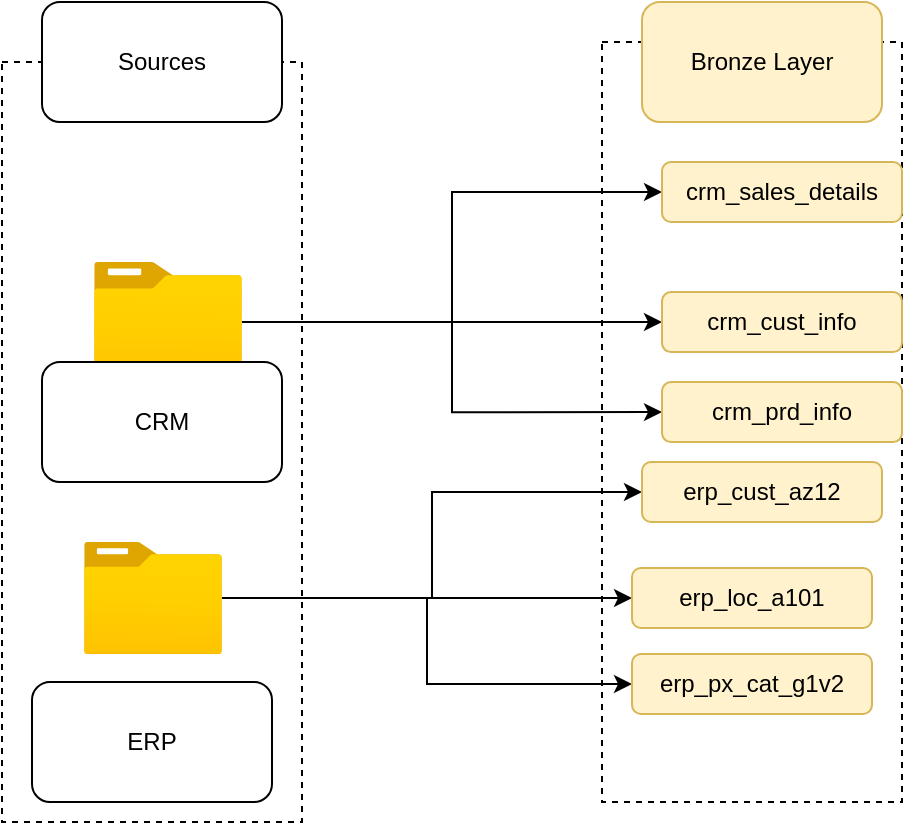 <mxfile version="28.0.6">
  <diagram name="Page-1" id="9pCMnSpn_joSqH9jM9u9">
    <mxGraphModel dx="986" dy="599" grid="1" gridSize="10" guides="1" tooltips="1" connect="1" arrows="1" fold="1" page="1" pageScale="1" pageWidth="1000" pageHeight="1100" math="0" shadow="0">
      <root>
        <mxCell id="0" />
        <mxCell id="1" parent="0" />
        <mxCell id="1Q3tL_6kQAtrnvh1YiXg-2" value="" style="rounded=0;whiteSpace=wrap;html=1;dashed=1;fillColor=none;" vertex="1" parent="1">
          <mxGeometry x="90" y="130" width="150" height="380" as="geometry" />
        </mxCell>
        <mxCell id="1Q3tL_6kQAtrnvh1YiXg-3" value="Sources" style="rounded=1;whiteSpace=wrap;html=1;" vertex="1" parent="1">
          <mxGeometry x="110" y="100" width="120" height="60" as="geometry" />
        </mxCell>
        <mxCell id="1Q3tL_6kQAtrnvh1YiXg-13" style="edgeStyle=orthogonalEdgeStyle;rounded=0;orthogonalLoop=1;jettySize=auto;html=1;entryX=0;entryY=0.5;entryDx=0;entryDy=0;" edge="1" parent="1" source="1Q3tL_6kQAtrnvh1YiXg-4" target="1Q3tL_6kQAtrnvh1YiXg-10">
          <mxGeometry relative="1" as="geometry" />
        </mxCell>
        <mxCell id="1Q3tL_6kQAtrnvh1YiXg-14" style="edgeStyle=orthogonalEdgeStyle;rounded=0;orthogonalLoop=1;jettySize=auto;html=1;" edge="1" parent="1" source="1Q3tL_6kQAtrnvh1YiXg-4" target="1Q3tL_6kQAtrnvh1YiXg-11">
          <mxGeometry relative="1" as="geometry" />
        </mxCell>
        <mxCell id="1Q3tL_6kQAtrnvh1YiXg-15" style="edgeStyle=orthogonalEdgeStyle;rounded=0;orthogonalLoop=1;jettySize=auto;html=1;entryX=0;entryY=0.5;entryDx=0;entryDy=0;" edge="1" parent="1" source="1Q3tL_6kQAtrnvh1YiXg-4" target="1Q3tL_6kQAtrnvh1YiXg-12">
          <mxGeometry relative="1" as="geometry" />
        </mxCell>
        <mxCell id="1Q3tL_6kQAtrnvh1YiXg-4" value="" style="image;aspect=fixed;html=1;points=[];align=center;fontSize=12;image=img/lib/azure2/general/Folder_Blank.svg;" vertex="1" parent="1">
          <mxGeometry x="136" y="230" width="74" height="60.06" as="geometry" />
        </mxCell>
        <mxCell id="1Q3tL_6kQAtrnvh1YiXg-19" style="edgeStyle=orthogonalEdgeStyle;rounded=0;orthogonalLoop=1;jettySize=auto;html=1;entryX=0;entryY=0.5;entryDx=0;entryDy=0;" edge="1" parent="1" source="1Q3tL_6kQAtrnvh1YiXg-5" target="1Q3tL_6kQAtrnvh1YiXg-16">
          <mxGeometry relative="1" as="geometry" />
        </mxCell>
        <mxCell id="1Q3tL_6kQAtrnvh1YiXg-20" style="edgeStyle=orthogonalEdgeStyle;rounded=0;orthogonalLoop=1;jettySize=auto;html=1;entryX=0;entryY=0.5;entryDx=0;entryDy=0;" edge="1" parent="1" source="1Q3tL_6kQAtrnvh1YiXg-5" target="1Q3tL_6kQAtrnvh1YiXg-17">
          <mxGeometry relative="1" as="geometry" />
        </mxCell>
        <mxCell id="1Q3tL_6kQAtrnvh1YiXg-21" style="edgeStyle=orthogonalEdgeStyle;rounded=0;orthogonalLoop=1;jettySize=auto;html=1;entryX=0;entryY=0.5;entryDx=0;entryDy=0;" edge="1" parent="1" source="1Q3tL_6kQAtrnvh1YiXg-5" target="1Q3tL_6kQAtrnvh1YiXg-18">
          <mxGeometry relative="1" as="geometry" />
        </mxCell>
        <mxCell id="1Q3tL_6kQAtrnvh1YiXg-5" value="" style="image;aspect=fixed;html=1;points=[];align=center;fontSize=12;image=img/lib/azure2/general/Folder_Blank.svg;" vertex="1" parent="1">
          <mxGeometry x="131" y="370" width="69" height="56.0" as="geometry" />
        </mxCell>
        <mxCell id="1Q3tL_6kQAtrnvh1YiXg-6" value="CRM" style="rounded=1;whiteSpace=wrap;html=1;" vertex="1" parent="1">
          <mxGeometry x="110" y="280" width="120" height="60" as="geometry" />
        </mxCell>
        <mxCell id="1Q3tL_6kQAtrnvh1YiXg-7" value="ERP" style="rounded=1;whiteSpace=wrap;html=1;" vertex="1" parent="1">
          <mxGeometry x="105" y="440" width="120" height="60" as="geometry" />
        </mxCell>
        <mxCell id="1Q3tL_6kQAtrnvh1YiXg-8" value="" style="rounded=0;whiteSpace=wrap;html=1;dashed=1;fillColor=none;" vertex="1" parent="1">
          <mxGeometry x="390" y="120" width="150" height="380" as="geometry" />
        </mxCell>
        <mxCell id="1Q3tL_6kQAtrnvh1YiXg-9" value="Bronze Layer" style="rounded=1;whiteSpace=wrap;html=1;fillColor=#fff2cc;strokeColor=#d6b656;" vertex="1" parent="1">
          <mxGeometry x="410" y="100" width="120" height="60" as="geometry" />
        </mxCell>
        <mxCell id="1Q3tL_6kQAtrnvh1YiXg-10" value="crm_sales_details" style="rounded=1;whiteSpace=wrap;html=1;fillColor=#fff2cc;strokeColor=#d6b656;" vertex="1" parent="1">
          <mxGeometry x="420" y="180" width="120" height="30" as="geometry" />
        </mxCell>
        <mxCell id="1Q3tL_6kQAtrnvh1YiXg-11" value="crm_cust_info" style="rounded=1;whiteSpace=wrap;html=1;fillColor=#fff2cc;strokeColor=#d6b656;" vertex="1" parent="1">
          <mxGeometry x="420" y="245.03" width="120" height="30" as="geometry" />
        </mxCell>
        <mxCell id="1Q3tL_6kQAtrnvh1YiXg-12" value="crm_prd_info" style="rounded=1;whiteSpace=wrap;html=1;fillColor=#fff2cc;strokeColor=#d6b656;" vertex="1" parent="1">
          <mxGeometry x="420" y="290.06" width="120" height="30" as="geometry" />
        </mxCell>
        <mxCell id="1Q3tL_6kQAtrnvh1YiXg-16" value="erp_cust_az12" style="rounded=1;whiteSpace=wrap;html=1;fillColor=#fff2cc;strokeColor=#d6b656;" vertex="1" parent="1">
          <mxGeometry x="410" y="330" width="120" height="30" as="geometry" />
        </mxCell>
        <mxCell id="1Q3tL_6kQAtrnvh1YiXg-17" value="erp_loc_a101" style="rounded=1;whiteSpace=wrap;html=1;fillColor=#fff2cc;strokeColor=#d6b656;" vertex="1" parent="1">
          <mxGeometry x="405" y="383" width="120" height="30" as="geometry" />
        </mxCell>
        <mxCell id="1Q3tL_6kQAtrnvh1YiXg-18" value="erp_px_cat_g1v2" style="rounded=1;whiteSpace=wrap;html=1;fillColor=#fff2cc;strokeColor=#d6b656;" vertex="1" parent="1">
          <mxGeometry x="405" y="426" width="120" height="30" as="geometry" />
        </mxCell>
      </root>
    </mxGraphModel>
  </diagram>
</mxfile>
